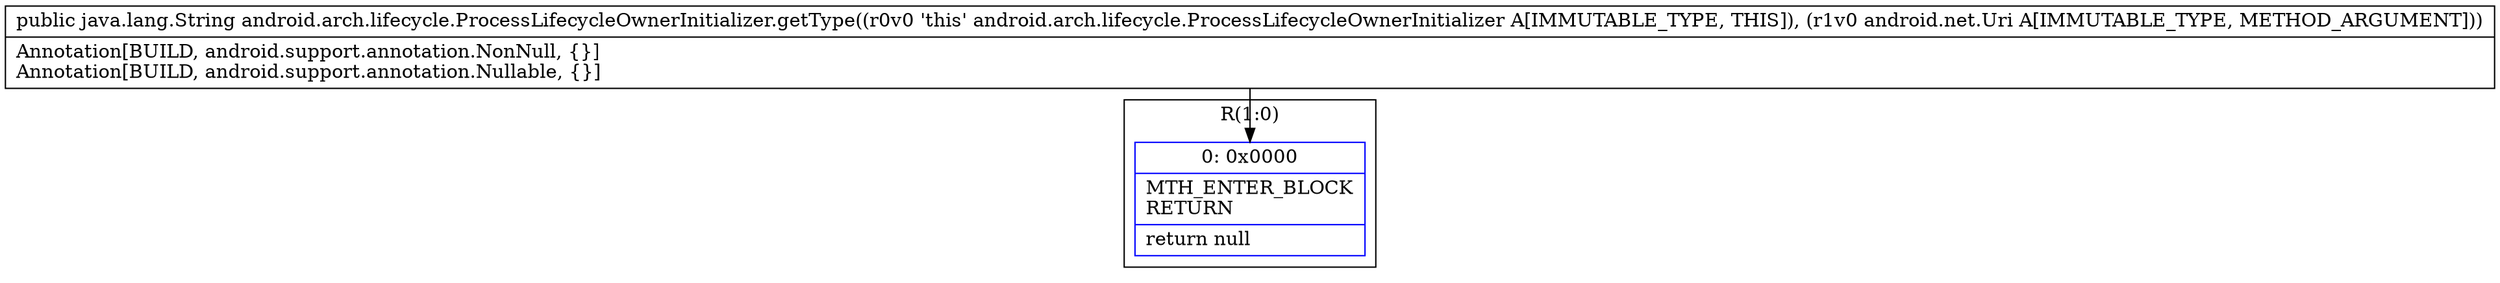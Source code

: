 digraph "CFG forandroid.arch.lifecycle.ProcessLifecycleOwnerInitializer.getType(Landroid\/net\/Uri;)Ljava\/lang\/String;" {
subgraph cluster_Region_125793252 {
label = "R(1:0)";
node [shape=record,color=blue];
Node_0 [shape=record,label="{0\:\ 0x0000|MTH_ENTER_BLOCK\lRETURN\l|return null\l}"];
}
MethodNode[shape=record,label="{public java.lang.String android.arch.lifecycle.ProcessLifecycleOwnerInitializer.getType((r0v0 'this' android.arch.lifecycle.ProcessLifecycleOwnerInitializer A[IMMUTABLE_TYPE, THIS]), (r1v0 android.net.Uri A[IMMUTABLE_TYPE, METHOD_ARGUMENT]))  | Annotation[BUILD, android.support.annotation.NonNull, \{\}]\lAnnotation[BUILD, android.support.annotation.Nullable, \{\}]\l}"];
MethodNode -> Node_0;
}


